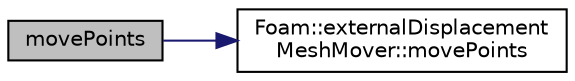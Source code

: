 digraph "movePoints"
{
  bgcolor="transparent";
  edge [fontname="Helvetica",fontsize="10",labelfontname="Helvetica",labelfontsize="10"];
  node [fontname="Helvetica",fontsize="10",shape=record];
  rankdir="LR";
  Node1 [label="movePoints",height=0.2,width=0.4,color="black", fillcolor="grey75", style="filled", fontcolor="black"];
  Node1 -> Node2 [color="midnightblue",fontsize="10",style="solid",fontname="Helvetica"];
  Node2 [label="Foam::externalDisplacement\lMeshMover::movePoints",height=0.2,width=0.4,color="black",URL="$a00719.html#ab62834098bae1d3887f578c700754f39",tooltip="Update local data for geometry changes. "];
}
